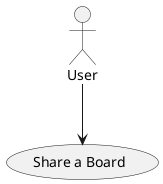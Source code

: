 @startuml
'https://plantuml.com/use-case-diagram

actor User as User

User --> (Share a Board)

@enduml